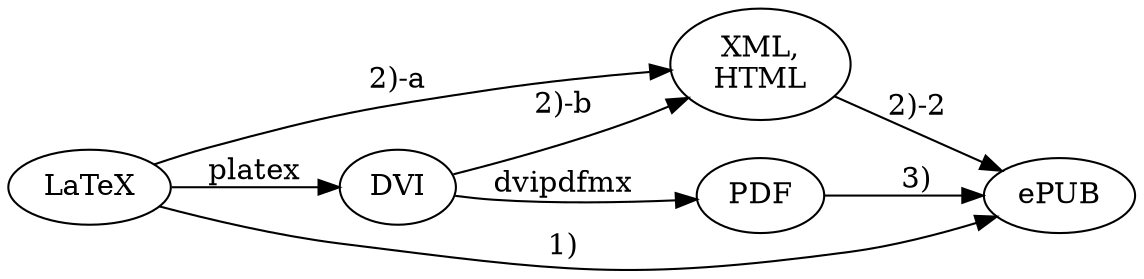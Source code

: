 digraph structure {
	graph [rankdir = LR];
	xml [label="XML,\nHTML"];
	LaTeX -> DVI [label="platex"];
	DVI -> PDF [label="dvipdfmx"];
	LaTeX -> ePUB [label="1)"];
	LaTeX -> xml [label="2)-a"];
	DVI -> xml [label="2)-b"];
	xml -> ePUB [label="2)-2"];
	PDF -> ePUB [label="3)"];
}